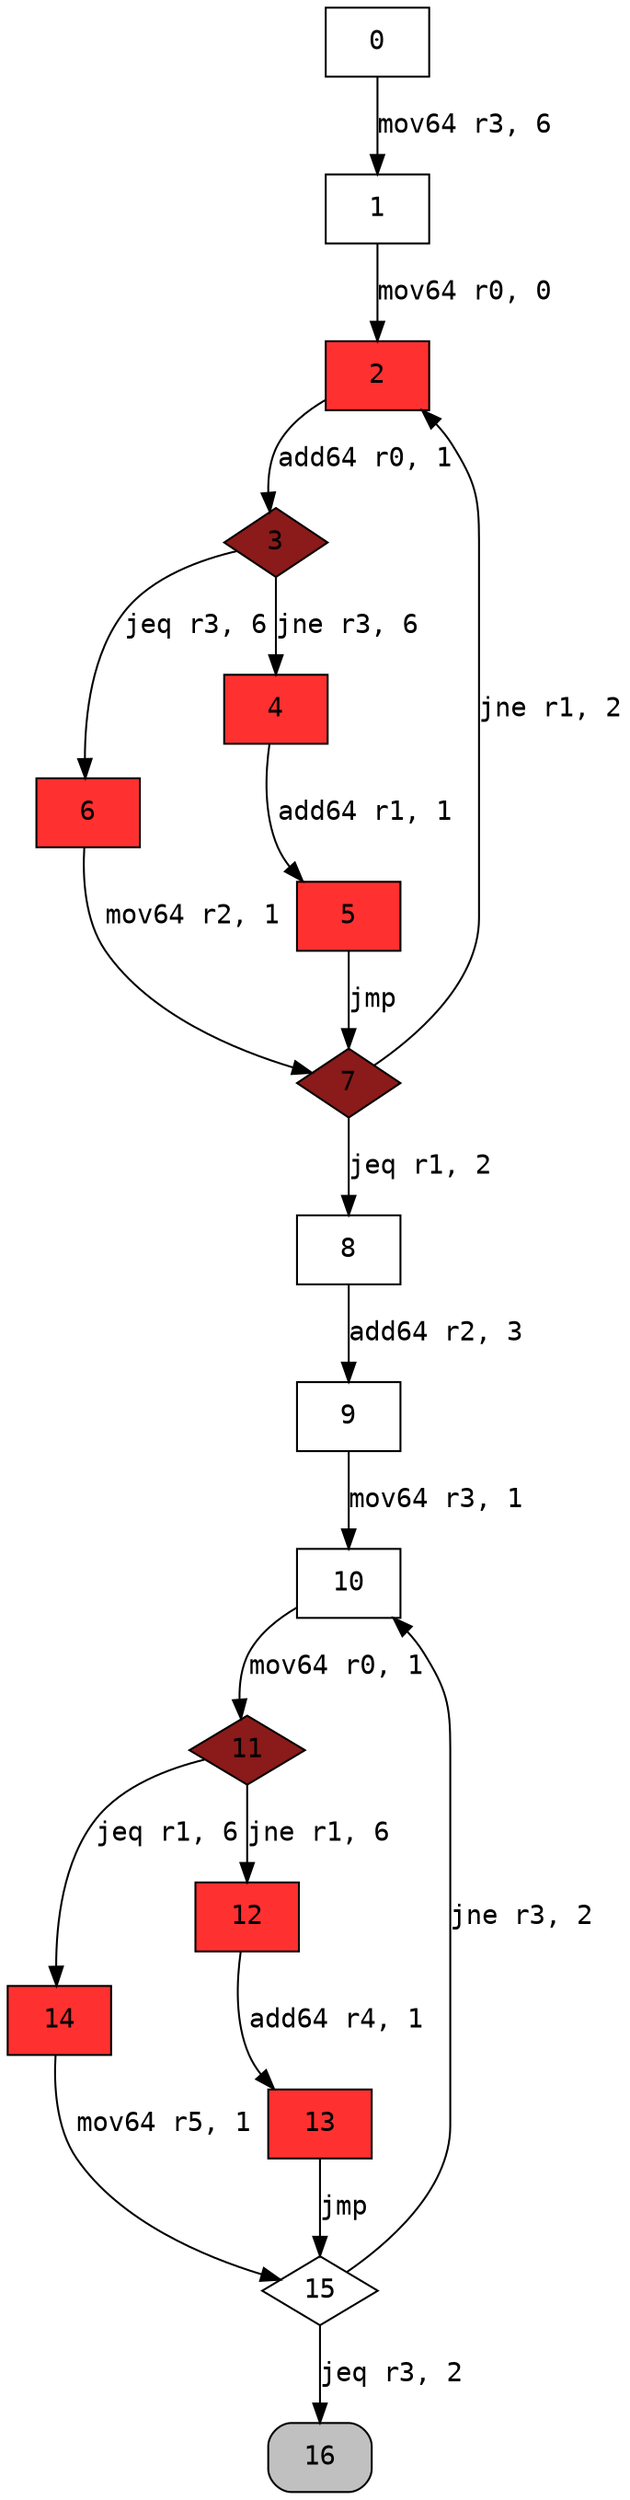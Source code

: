 digraph cfg { 
node [fontname="monospace"];
node [shape=box];
edge [fontname="monospace"];
  0 -> 1 [label="mov64 r3, 6"];
  1 -> 2 [label="mov64 r0, 0"];
  2 -> 3 [label="add64 r0, 1"];
  3 -> 6 [label="jeq r3, 6"];
  3 -> 4 [label="jne r3, 6"];
  4 -> 5 [label="add64 r1, 1"];
  5 -> 7 [label="jmp"];
  6 -> 7 [label="mov64 r2, 1"];
  7 -> 8 [label="jeq r1, 2"];
  7 -> 2 [label="jne r1, 2"];
  8 -> 9 [label="add64 r2, 3"];
  9 -> 10 [label="mov64 r3, 1"];
  10 -> 11 [label="mov64 r0, 1"];
  11 -> 14 [label="jeq r1, 6"];
  11 -> 12 [label="jne r1, 6"];
  12 -> 13 [label="add64 r4, 1"];
  13 -> 15 [label="jmp"];
  14 -> 15 [label="mov64 r5, 1"];
  15 -> 16 [label="jeq r3, 2"];
  15 -> 10 [label="jne r3, 2"];
2 [style=filled,fillcolor=firebrick1];
3 [shape=diamond,style=filled,fillcolor=firebrick4];
4 [style=filled,fillcolor=firebrick1];
5 [style=filled,fillcolor=firebrick1];
6 [style=filled,fillcolor=firebrick1];
7 [shape=diamond,style=filled,fillcolor=firebrick4];
11 [shape=diamond,style=filled,fillcolor=firebrick4];
12 [style=filled,fillcolor=firebrick1];
13 [style=filled,fillcolor=firebrick1];
14 [style=filled,fillcolor=firebrick1];
15 [shape=diamond];
16 [style="rounded,filled",fillcolor=grey];
}